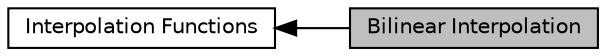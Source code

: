 digraph "Bilinear Interpolation"
{
  edge [fontname="Helvetica",fontsize="10",labelfontname="Helvetica",labelfontsize="10"];
  node [fontname="Helvetica",fontsize="10",shape=box];
  rankdir=LR;
  Node2 [label="Interpolation Functions",height=0.2,width=0.4,color="black", fillcolor="white", style="filled",URL="$group__group_interpolation.html",tooltip=" "];
  Node1 [label="Bilinear Interpolation",height=0.2,width=0.4,color="black", fillcolor="grey75", style="filled", fontcolor="black",tooltip=" "];
  Node2->Node1 [shape=plaintext, dir="back", style="solid"];
}
